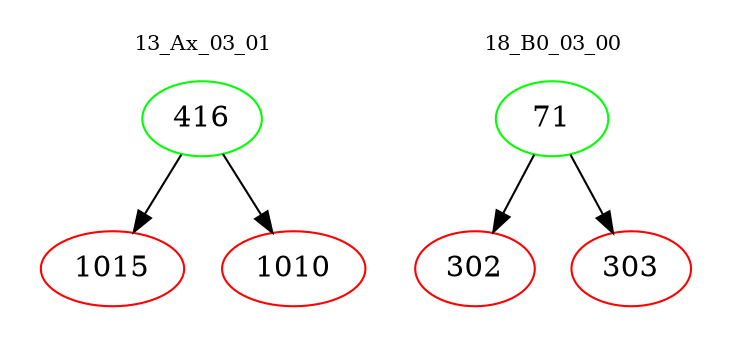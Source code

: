 digraph{
subgraph cluster_0 {
color = white
label = "13_Ax_03_01";
fontsize=10;
T0_416 [label="416", color="green"]
T0_416 -> T0_1015 [color="black"]
T0_1015 [label="1015", color="red"]
T0_416 -> T0_1010 [color="black"]
T0_1010 [label="1010", color="red"]
}
subgraph cluster_1 {
color = white
label = "18_B0_03_00";
fontsize=10;
T1_71 [label="71", color="green"]
T1_71 -> T1_302 [color="black"]
T1_302 [label="302", color="red"]
T1_71 -> T1_303 [color="black"]
T1_303 [label="303", color="red"]
}
}
